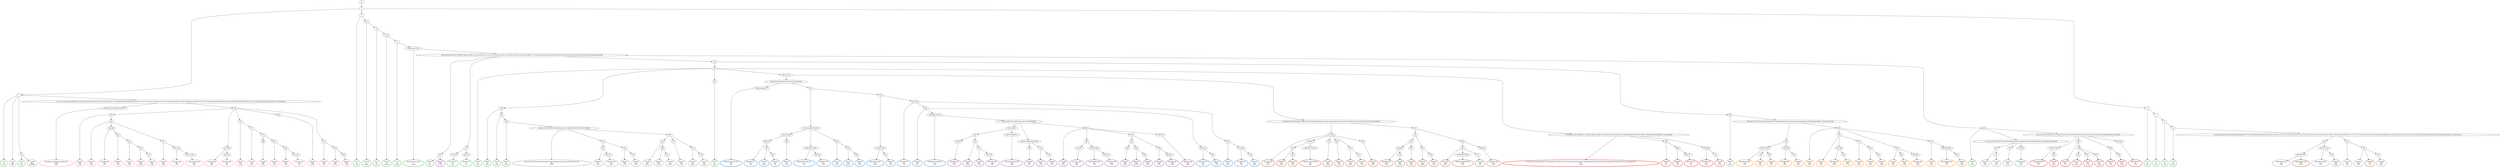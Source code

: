 digraph T {
	{
		rank=same
		347 [penwidth=3,colorscheme=set19,color=3,label="1_P\nP\n5.7%"]
		345 [penwidth=3,colorscheme=set19,color=3,label="3;6_P\nP\n5.3%"]
		343 [penwidth=3,colorscheme=set19,color=3,label="2_P\nP\n7.7%"]
		341 [penwidth=3,colorscheme=set19,color=3,label="10;13_P\nP\n0.28%"]
		339 [penwidth=3,colorscheme=set19,color=3,label="16_P\nP\n1.9%"]
		337 [penwidth=3,colorscheme=set19,color=3,label="17;20_P\nP\n0.23%"]
		335 [penwidth=3,colorscheme=set19,color=3,label="27_P\nP\n0.35%"]
		333 [penwidth=3,colorscheme=set19,color=3,label="29;30;32;35;37;40_P\nP\n0.22%"]
		330 [penwidth=3,colorscheme=set19,color=3,label="265_P\nP\n9%"]
		327 [penwidth=3,colorscheme=set19,color=3,label="277;285_P\nP\n7.9%"]
		325 [penwidth=3,colorscheme=set19,color=3,label="284;291_P\nP\n6%"]
		322 [penwidth=3,colorscheme=set19,color=3,label="283_P\nP\n13%"]
		320 [penwidth=3,colorscheme=set19,color=3,label="290_P\nP\n0.6%"]
		318 [penwidth=3,colorscheme=set19,color=3,label="301_P\nP\n5.5%"]
		316 [penwidth=3,colorscheme=set19,color=3,label="306_P\nP\n5.4%"]
		314 [penwidth=3,colorscheme=set19,color=3,label="297_P\nP\n5.6%"]
		312 [penwidth=3,colorscheme=set19,color=3,label="289_P\nP\n8.5%"]
		310 [penwidth=3,colorscheme=set19,color=3,label="282_P\nP\n5.4%"]
		308 [penwidth=3,colorscheme=set19,color=3,label="4_P\nP\n2.4%"]
		306 [penwidth=3,colorscheme=set19,color=3,label="7_P\nP\n1.1%"]
		304 [penwidth=3,colorscheme=set19,color=3,label="8_P\nP\n2.4%"]
		302 [penwidth=3,colorscheme=set19,color=3,label="12_P\nP\n5.2%"]
		298 [penwidth=3,colorscheme=set19,color=2,label="409;414;423;437_M1\nM1\n8%"]
		293 [penwidth=3,colorscheme=set19,color=2,label="486;493_M1\nM1\n3.3%"]
		291 [penwidth=3,colorscheme=set19,color=2,label="497_M1\nM1\n0.36%"]
		289 [penwidth=3,colorscheme=set19,color=2,label="509_M1\nM1\n5%"]
		287 [penwidth=3,colorscheme=set19,color=2,label="492_M1\nM1\n7.1%"]
		285 [penwidth=3,colorscheme=set19,color=2,label="448;468;477;485_M1\nM1\n1.1%"]
		283 [penwidth=3,colorscheme=set19,color=2,label="496;503_M1\nM1\n8.3%"]
		281 [penwidth=3,colorscheme=set19,color=2,label="461_M1\nM1\n3.1%"]
		279 [penwidth=3,colorscheme=set19,color=2,label="467_M1\nM1\n6.2%"]
		277 [penwidth=3,colorscheme=set19,color=2,label="508_M1\nM1\n6.1%"]
		274 [penwidth=3,colorscheme=set19,color=2,label="435;447;460_M1\nM1\n2.8%"]
		272 [penwidth=3,colorscheme=set19,color=2,label="476_M1\nM1\n13%"]
		270 [penwidth=3,colorscheme=set19,color=2,label="441;446_M1\nM1\n1.5%"]
		268 [penwidth=3,colorscheme=set19,color=2,label="452_M1\nM1\n2%"]
		266 [penwidth=3,colorscheme=set19,color=2,label="459;466;475;484_M1\nM1\n8.6%"]
		264 [penwidth=3,colorscheme=set19,color=2,label="465;474_M1\nM1\n3.3%"]
		262 [penwidth=3,colorscheme=set19,color=2,label="483_M1\nM1\n7.3%"]
		260 [penwidth=3,colorscheme=set19,color=2,label="458_M1\nM1\n2.2%"]
		258 [penwidth=3,colorscheme=set19,color=2,label="473;482_M1\nM1\n1.5%"]
		256 [penwidth=3,colorscheme=set19,color=2,label="490_M1\nM1\n9.6%"]
		253 [penwidth=3,colorscheme=set19,color=8,label="246;249;251;254;269;274;280_M2\nM2\n6.4%"]
		250 [penwidth=3,colorscheme=set19,color=8,label="253_M2\nM2\n4.9%"]
		248 [penwidth=3,colorscheme=set19,color=8,label="261_M2\nM2\n1.9%"]
		246 [penwidth=3,colorscheme=set19,color=8,label="264;268_M2\nM2\n3.2%"]
		244 [penwidth=3,colorscheme=set19,color=8,label="294_M2\nM2\n1.7%"]
		242 [penwidth=3,colorscheme=set19,color=8,label="303_M2\nM2\n4.2%"]
		240 [penwidth=3,colorscheme=set19,color=8,label="309_M2\nM2\n0.42%"]
		238 [penwidth=3,colorscheme=set19,color=8,label="316_M2\nM2\n5.5%"]
		236 [penwidth=3,colorscheme=set19,color=8,label="287_M2\nM2\n2.8%"]
		234 [penwidth=3,colorscheme=set19,color=8,label="293;302_M2\nM2\n3.2%"]
		232 [penwidth=3,colorscheme=set19,color=8,label="308;319;325_M2\nM2\n5.2%"]
		230 [penwidth=3,colorscheme=set19,color=8,label="257;260_M2\nM2\n4.9%"]
		228 [penwidth=3,colorscheme=set19,color=8,label="263;267_M2\nM2\n8%"]
		226 [penwidth=3,colorscheme=set19,color=8,label="259_M2\nM2\n3.2%"]
		224 [penwidth=3,colorscheme=set19,color=8,label="273_M2\nM2\n3.3%"]
		221 [penwidth=3,colorscheme=set19,color=8,label="286_M2\nM2\n5.7%"]
		219 [penwidth=3,colorscheme=set19,color=8,label="292_M2\nM2\n1.6%"]
		217 [penwidth=3,colorscheme=set19,color=8,label="299_M2\nM2\n1.5%"]
		215 [penwidth=3,colorscheme=set19,color=8,label="307;315_M2\nM2\n7.1%"]
		213 [penwidth=3,colorscheme=set19,color=8,label="266_M2\nM2\n6.3%"]
		211 [penwidth=3,colorscheme=set19,color=8,label="272_M2\nM2\n5%"]
		209 [penwidth=3,colorscheme=set19,color=8,label="278_M2\nM2\n6.7%"]
		207 [penwidth=3,colorscheme=set19,color=8,label="298_M2\nM2\n7.2%"]
		206 [penwidth=3,colorscheme=set19,color=9,label="1_M3\nM3\n3.9%"]
		205 [penwidth=3,colorscheme=set19,color=9,label="3;6_M3\nM3\n0.0098%"]
		203 [penwidth=3,colorscheme=set19,color=9,label="324;341;345;365;374;387;395;405;410;427;449;453;495;512;514;525;534;539_M3\nM3\n4.7%"]
		200 [penwidth=3,colorscheme=set19,color=9,label="554_M3\nM3\n1.3%"]
		198 [penwidth=3,colorscheme=set19,color=9,label="569;577_M3\nM3\n5.9%"]
		196 [penwidth=3,colorscheme=set19,color=9,label="562_M3\nM3\n3.7%"]
		194 [penwidth=3,colorscheme=set19,color=9,label="576_M3\nM3\n5.5%"]
		191 [penwidth=3,colorscheme=set19,color=9,label="553_M3\nM3\n2.5%"]
		189 [penwidth=3,colorscheme=set19,color=9,label="568_M3\nM3\n0.37%"]
		187 [penwidth=3,colorscheme=set19,color=9,label="575_M3\nM3\n6.6%"]
		185 [penwidth=3,colorscheme=set19,color=9,label="561_M3\nM3\n5.1%"]
		183 [penwidth=3,colorscheme=set19,color=9,label="567_M3\nM3\n4.6%"]
		181 [penwidth=3,colorscheme=set19,color=9,label="574_M3\nM3\n6.9%"]
		178 [penwidth=3,colorscheme=set19,color=9,label="555_M3\nM3\n1.5%"]
		176 [penwidth=3,colorscheme=set19,color=9,label="571_M3\nM3\n6.1%"]
		174 [penwidth=3,colorscheme=set19,color=9,label="563_M3\nM3\n5.2%"]
		172 [penwidth=3,colorscheme=set19,color=9,label="570;578_M3\nM3\n5.2%"]
		168 [penwidth=3,colorscheme=set19,color=9,label="346;349;356_M3\nM3\n7.8%"]
		166 [penwidth=3,colorscheme=set19,color=9,label="355;367;376_M3\nM3\n1.3%"]
		164 [penwidth=3,colorscheme=set19,color=9,label="380_M3\nM3\n6.9%"]
		162 [penwidth=3,colorscheme=set19,color=9,label="354_M3\nM3\n4%"]
		160 [penwidth=3,colorscheme=set19,color=9,label="366_M3\nM3\n5.3%"]
		158 [penwidth=3,colorscheme=set19,color=9,label="375_M3\nM3\n5.5%"]
		155 [penwidth=3,colorscheme=set19,color=7,label="613;624_M4\nM4\n4.1%"]
		152 [penwidth=3,colorscheme=set19,color=7,label="666_M4\nM4\n4.4%"]
		150 [penwidth=3,colorscheme=set19,color=7,label="681_M4\nM4\n7.2%"]
		148 [penwidth=3,colorscheme=set19,color=7,label="680;691;702;708_M4\nM4\n5.2%"]
		146 [penwidth=3,colorscheme=set19,color=7,label="653_M4\nM4\n5.2%"]
		144 [penwidth=3,colorscheme=set19,color=7,label="665_M4\nM4\n5.5%"]
		142 [penwidth=3,colorscheme=set19,color=7,label="679_M4\nM4\n4.6%"]
		140 [penwidth=3,colorscheme=set19,color=7,label="701_M4\nM4\n7.1%"]
		138 [penwidth=3,colorscheme=set19,color=7,label="690_M4\nM4\n6.9%"]
		133 [penwidth=3,colorscheme=set19,color=7,label="638;664_M4\nM4\n2.4%"]
		131 [penwidth=3,colorscheme=set19,color=7,label="700_M4\nM4\n6.3%"]
		129 [penwidth=3,colorscheme=set19,color=7,label="652_M4\nM4\n6.5%"]
		127 [penwidth=3,colorscheme=set19,color=7,label="651_M4\nM4\n0.65%"]
		125 [penwidth=3,colorscheme=set19,color=7,label="663_M4\nM4\n11%"]
		122 [penwidth=3,colorscheme=set19,color=7,label="637_M4\nM4\n3.6%"]
		120 [penwidth=3,colorscheme=set19,color=7,label="650;662;678;689_M4\nM4\n5.7%"]
		118 [penwidth=3,colorscheme=set19,color=7,label="677_M4\nM4\n6%"]
		116 [penwidth=3,colorscheme=set19,color=7,label="649;661_M4\nM4\n6.1%"]
		115 [penwidth=3,colorscheme=set19,color=7,label="346;349;356_M4\nM4\n0.15%"]
		114 [penwidth=3,colorscheme=set19,color=7,label="366_M4\nM4\n1%"]
		110 [penwidth=3,colorscheme=set19,color=5,label="550;557;565_M5\nM5\n3.2%"]
		108 [penwidth=3,colorscheme=set19,color=5,label="583_M5\nM5\n7.2%"]
		106 [penwidth=3,colorscheme=set19,color=5,label="590_M5\nM5\n8%"]
		104 [penwidth=3,colorscheme=set19,color=5,label="582;589_M5\nM5\n6.5%"]
		102 [penwidth=3,colorscheme=set19,color=5,label="600_M5\nM5\n5.3%"]
		100 [penwidth=3,colorscheme=set19,color=5,label="556_M5\nM5\n3.6%"]
		98 [penwidth=3,colorscheme=set19,color=5,label="564_M5\nM5\n17%"]
		96 [penwidth=3,colorscheme=set19,color=5,label="581;588_M5\nM5\n0.25%"]
		94 [penwidth=3,colorscheme=set19,color=5,label="594_M5\nM5\n7.7%"]
		92 [penwidth=3,colorscheme=set19,color=5,label="587_M5\nM5\n4.2%"]
		90 [penwidth=3,colorscheme=set19,color=5,label="593_M5\nM5\n2.2%"]
		88 [penwidth=3,colorscheme=set19,color=5,label="604_M5\nM5\n6.8%"]
		86 [penwidth=3,colorscheme=set19,color=5,label="572_M5\nM5\n1.4%"]
		84 [penwidth=3,colorscheme=set19,color=5,label="580_M5\nM5\n5.9%"]
		82 [penwidth=3,colorscheme=set19,color=5,label="586;596_M5\nM5\n8.9%"]
		80 [penwidth=3,colorscheme=set19,color=5,label="579_M5\nM5\n4.1%"]
		78 [penwidth=3,colorscheme=set19,color=5,label="585;592;599_M5\nM5\n1.1%"]
		76 [penwidth=3,colorscheme=set19,color=5,label="609_M5\nM5\n6.2%"]
		75 [penwidth=3,colorscheme=set19,color=4,label="265_M6\nM6\n0.17%"]
		70 [penwidth=3,colorscheme=set19,color=4,label="634;657_M6\nM6\n8.1%"]
		68 [penwidth=3,colorscheme=set19,color=4,label="645_M6\nM6\n4.8%"]
		66 [penwidth=3,colorscheme=set19,color=4,label="673_M6\nM6\n4.7%"]
		64 [penwidth=3,colorscheme=set19,color=4,label="685;705_M6\nM6\n5.5%"]
		62 [penwidth=3,colorscheme=set19,color=4,label="627;633;644;672_M6\nM6\n5.5%"]
		59 [penwidth=3,colorscheme=set19,color=4,label="694_M6\nM6\n6%"]
		57 [penwidth=3,colorscheme=set19,color=4,label="704_M6\nM6\n1.2%"]
		55 [penwidth=3,colorscheme=set19,color=4,label="709_M6\nM6\n7.1%"]
		53 [penwidth=3,colorscheme=set19,color=4,label="618_M6\nM6\n6.9%"]
		50 [penwidth=3,colorscheme=set19,color=4,label="631;671_M6\nM6\n8.4%"]
		48 [penwidth=3,colorscheme=set19,color=4,label="642;670;684_M6\nM6\n1.3%"]
		46 [penwidth=3,colorscheme=set19,color=4,label="693;703_M6\nM6\n6.7%"]
		42 [penwidth=3,colorscheme=set19,color=4,label="655_M6\nM6\n6.8%"]
		40 [penwidth=3,colorscheme=set19,color=4,label="669_M6\nM6\n0.77%"]
		38 [penwidth=3,colorscheme=set19,color=4,label="683_M6\nM6\n6.6%"]
		36 [penwidth=3,colorscheme=set19,color=4,label="668_M6\nM6\n7.4%"]
		34 [penwidth=3,colorscheme=set19,color=4,label="682;692_M6\nM6\n6.2%"]
		32 [penwidth=3,colorscheme=set19,color=4,label="640;667_M6\nM6\n5.8%"]
		30 [penwidth=3,colorscheme=set19,color=1,label="313;328;331;336;359;368;377;378;382;392;401;408;411;415;424;429;433;443;456;471;480;489;500;505;516;536;558;573;584;595;597;603;606;611;621;636;648_M7\nM7\n5.6%"]
		28 [penwidth=3,colorscheme=set19,color=1,label="660_M7\nM7\n6%"]
		26 [penwidth=3,colorscheme=set19,color=1,label="688_M7\nM7\n1.4%"]
		24 [penwidth=3,colorscheme=set19,color=1,label="699;707_M7\nM7\n7.1%"]
		22 [penwidth=3,colorscheme=set19,color=1,label="676;698_M7\nM7\n4.5%"]
		20 [penwidth=3,colorscheme=set19,color=1,label="710_M7\nM7\n5.7%"]
		17 [penwidth=3,colorscheme=set19,color=1,label="635;647;659_M7\nM7\n12%"]
		15 [penwidth=3,colorscheme=set19,color=1,label="675_M7\nM7\n6.4%"]
		13 [penwidth=3,colorscheme=set19,color=1,label="646_M7\nM7\n7%"]
		10 [penwidth=3,colorscheme=set19,color=1,label="674_M7\nM7\n6.4%"]
		8 [penwidth=3,colorscheme=set19,color=1,label="687_M7\nM7\n8.7%"]
		6 [penwidth=3,colorscheme=set19,color=1,label="697_M7\nM7\n5.9%"]
		4 [penwidth=3,colorscheme=set19,color=1,label="686_M7\nM7\n7.1%"]
		2 [penwidth=3,colorscheme=set19,color=1,label="696_M7\nM7\n9.4%"]
		0 [penwidth=3,colorscheme=set19,color=1,label="695;706_M7\nM7\n7.2%"]
	}
	350 [label="GL"]
	349 [label="0"]
	348 [label="1"]
	346 [label="3;6"]
	344 [label="2"]
	342 [label="10;13"]
	340 [label="16"]
	338 [label="17;20"]
	336 [label="27"]
	334 [label="29;30;32;35;37;40"]
	332 [label="49;54;58;63;65;67;69;73;75;84;87;88;91;93;95;101;103;105;108;111;113;116;118;122;128;130;131;138;141;145;149;153;156;163;169;171;175;182;185;189;192;199;203;207;209;214;215;216;219;221;222;224;227;236;239;241;243;244;245;250"]
	331 [label="265"]
	329 [label="271"]
	328 [label="277;285"]
	326 [label="284;291"]
	324 [label="276"]
	323 [label="283"]
	321 [label="290"]
	319 [label="301"]
	317 [label="306"]
	315 [label="297"]
	313 [label="289"]
	311 [label="282"]
	309 [label="4"]
	307 [label="7"]
	305 [label="8"]
	303 [label="12"]
	301 [label="305;314;318"]
	300 [label="329;332;339;343;352;363;372;379;393;400;404"]
	299 [label="409;414;423;437"]
	297 [label="413"]
	296 [label="417;422;426;431;436"]
	295 [label="442;462;469"]
	294 [label="486;493"]
	292 [label="497"]
	290 [label="509"]
	288 [label="492"]
	286 [label="448;468;477;485"]
	284 [label="496;503"]
	282 [label="461"]
	280 [label="467"]
	278 [label="508"]
	276 [label="421"]
	275 [label="435;447;460"]
	273 [label="476"]
	271 [label="441;446"]
	269 [label="452"]
	267 [label="459;466;475;484"]
	265 [label="465;474"]
	263 [label="483"]
	261 [label="458"]
	259 [label="473;482"]
	257 [label="490"]
	255 [label="5;9;11;14;18;21;23;24;25;28;31;33;38;42;43;45;47;48;50;51;53;55;57;59;61;64;68;71;74;76;78;80;83;85;94;96;98;100;106;107;110;114;121;123;125;126;129;135;139;142;144;146;148;151;155;158;160;162;165;168;172;174;176;178;180;181;183;186;188;190;191;193;195;198;201;205;210;213;217;218;223;228;229;230;232;234;237;238;240;242"]
	254 [label="246;249;251;254;269;274;280"]
	252 [label="248"]
	251 [label="253"]
	249 [label="261"]
	247 [label="264;268"]
	245 [label="294"]
	243 [label="303"]
	241 [label="309"]
	239 [label="316"]
	237 [label="287"]
	235 [label="293;302"]
	233 [label="308;319;325"]
	231 [label="257;260"]
	229 [label="263;267"]
	227 [label="259"]
	225 [label="273"]
	223 [label="279"]
	222 [label="286"]
	220 [label="292"]
	218 [label="299"]
	216 [label="307;315"]
	214 [label="266"]
	212 [label="272"]
	210 [label="278"]
	208 [label="298"]
	204 [label="324;341;345;365;374;387;395;405;410;427;449;453;495;512;514;525;534;539"]
	202 [label="544"]
	201 [label="554"]
	199 [label="569;577"]
	197 [label="562"]
	195 [label="576"]
	193 [label="548"]
	192 [label="553"]
	190 [label="568"]
	188 [label="575"]
	186 [label="561"]
	184 [label="567"]
	182 [label="574"]
	180 [label="311;321;330;347;350;357;370;381;384;388;418;432;438;454;463;472;481;499;504;515;526;528;535;538;549"]
	179 [label="555"]
	177 [label="571"]
	175 [label="563"]
	173 [label="570;578"]
	171 [label="15;19;22;26;34;36;39;41;44;46;52;56;60;62;66;70;72;77;79;81;82;86;89;90;92;97;99;102;104;109;112;115;117;119;120;124;127;132;133;134;136;137;140;143;147;150;152;154;157;159;161;164;166;167;170;173;177;179;184;187;194;196;197;200;202;204;206;208;211;212;220;225;226;231;233;235;247;252;255;256;258;262;270;275;281;288;295;300;310;317;320;326;334"]
	170 [label="342"]
	169 [label="346;349;356"]
	167 [label="355;367;376"]
	165 [label="380"]
	163 [label="354"]
	161 [label="366"]
	159 [label="375"]
	157 [label="323;340;344;348;353;360;364;369;373;383;386;394;399;406;416;430;434;440;445;451;457;487;501;506;517;521;527;529;537;543;546;552;566;601"]
	156 [label="613;624"]
	154 [label="639;654"]
	153 [label="666"]
	151 [label="681"]
	149 [label="680;691;702;708"]
	147 [label="653"]
	145 [label="665"]
	143 [label="679"]
	141 [label="701"]
	139 [label="690"]
	137 [label="617"]
	136 [label="623"]
	135 [label="629"]
	134 [label="638;664"]
	132 [label="700"]
	130 [label="652"]
	128 [label="651"]
	126 [label="663"]
	124 [label="628"]
	123 [label="637"]
	121 [label="650;662;678;689"]
	119 [label="677"]
	117 [label="649;661"]
	113 [label="296;322;327;333;338;351;362;385;390;391;396;398;402;407;412;420;425;439;444;464;470;479;488;494;498;511;524;531;533;542"]
	112 [label="545"]
	111 [label="550;557;565"]
	109 [label="583"]
	107 [label="590"]
	105 [label="582;589"]
	103 [label="600"]
	101 [label="556"]
	99 [label="564"]
	97 [label="581;588"]
	95 [label="594"]
	93 [label="587"]
	91 [label="593"]
	89 [label="604"]
	87 [label="572"]
	85 [label="580"]
	83 [label="586;596"]
	81 [label="579"]
	79 [label="585;592;599"]
	77 [label="609"]
	74 [label="491;502;507;513;518;519;522;541;547;560;598;605"]
	73 [label="607;610;615"]
	72 [label="620"]
	71 [label="634;657"]
	69 [label="645"]
	67 [label="673"]
	65 [label="685;705"]
	63 [label="627;633;644;672"]
	61 [label="614;619;626;632;643;656"]
	60 [label="694"]
	58 [label="704"]
	56 [label="709"]
	54 [label="618"]
	52 [label="625"]
	51 [label="631;671"]
	49 [label="642;670;684"]
	47 [label="693;703"]
	45 [label="630"]
	44 [label="641"]
	43 [label="655"]
	41 [label="669"]
	39 [label="683"]
	37 [label="668"]
	35 [label="682;692"]
	33 [label="640;667"]
	31 [label="313;328;331;336;359;368;377;378;382;392;401;408;411;415;424;429;433;443;456;471;480;489;500;505;516;536;558;573;584;595;597;603;606;611;621;636;648"]
	29 [label="660"]
	27 [label="688"]
	25 [label="699;707"]
	23 [label="676;698"]
	21 [label="710"]
	19 [label="304;312;335;337;358;361;371;389;397;403;419;428;450;455;478;510;520;523;530;532;540;551;559;591;602;608;612;616;622"]
	18 [label="635;647;659"]
	16 [label="675"]
	14 [label="646"]
	12 [label="658"]
	11 [label="674"]
	9 [label="687"]
	7 [label="697"]
	5 [label="686"]
	3 [label="696"]
	1 [label="695;706"]
	350 -> 349
	349 -> 348
	349 -> 344
	349 -> 309
	348 -> 347
	348 -> 346
	348 -> 255
	348 -> 206
	346 -> 345
	346 -> 205
	344 -> 343
	344 -> 342
	342 -> 341
	342 -> 340
	340 -> 339
	340 -> 338
	338 -> 337
	338 -> 336
	336 -> 335
	336 -> 334
	334 -> 333
	334 -> 332
	332 -> 331
	332 -> 329
	332 -> 324
	332 -> 311
	331 -> 330
	331 -> 75
	329 -> 328
	329 -> 326
	328 -> 327
	326 -> 325
	324 -> 323
	324 -> 313
	323 -> 322
	323 -> 321
	323 -> 315
	323 -> 301
	323 -> 31
	321 -> 320
	321 -> 319
	319 -> 318
	319 -> 317
	317 -> 316
	317 -> 204
	315 -> 314
	313 -> 312
	313 -> 113
	311 -> 310
	311 -> 180
	311 -> 19
	309 -> 308
	309 -> 307
	307 -> 306
	307 -> 305
	305 -> 304
	305 -> 303
	303 -> 302
	303 -> 171
	301 -> 300
	301 -> 157
	300 -> 299
	300 -> 297
	299 -> 298
	297 -> 296
	297 -> 276
	296 -> 295
	296 -> 286
	296 -> 282
	295 -> 294
	295 -> 288
	294 -> 293
	294 -> 292
	292 -> 291
	292 -> 290
	290 -> 289
	288 -> 287
	286 -> 285
	286 -> 284
	284 -> 283
	282 -> 281
	282 -> 280
	280 -> 279
	280 -> 278
	278 -> 277
	276 -> 275
	276 -> 271
	275 -> 274
	275 -> 273
	273 -> 272
	271 -> 270
	271 -> 269
	271 -> 261
	269 -> 268
	269 -> 267
	269 -> 265
	267 -> 266
	267 -> 74
	265 -> 264
	265 -> 263
	263 -> 262
	261 -> 260
	261 -> 259
	259 -> 258
	259 -> 257
	257 -> 256
	255 -> 254
	255 -> 252
	254 -> 253
	252 -> 251
	252 -> 231
	252 -> 227
	252 -> 214
	252 -> 212
	251 -> 250
	251 -> 249
	249 -> 248
	249 -> 247
	249 -> 237
	247 -> 246
	247 -> 245
	245 -> 244
	245 -> 243
	243 -> 242
	243 -> 241
	241 -> 240
	241 -> 239
	239 -> 238
	237 -> 236
	237 -> 235
	235 -> 234
	235 -> 233
	233 -> 232
	231 -> 230
	231 -> 229
	229 -> 228
	227 -> 226
	227 -> 225
	225 -> 224
	225 -> 223
	223 -> 222
	223 -> 220
	222 -> 221
	220 -> 219
	220 -> 218
	218 -> 217
	218 -> 216
	216 -> 215
	214 -> 213
	212 -> 211
	212 -> 210
	210 -> 209
	210 -> 208
	208 -> 207
	204 -> 203
	204 -> 202
	204 -> 193
	202 -> 201
	202 -> 197
	201 -> 200
	201 -> 199
	199 -> 198
	197 -> 196
	197 -> 195
	195 -> 194
	193 -> 192
	193 -> 186
	193 -> 184
	192 -> 191
	192 -> 190
	190 -> 189
	190 -> 188
	188 -> 187
	186 -> 185
	184 -> 183
	184 -> 182
	182 -> 181
	180 -> 179
	180 -> 175
	180 -> 173
	179 -> 178
	179 -> 177
	177 -> 176
	175 -> 174
	173 -> 172
	171 -> 170
	171 -> 163
	170 -> 169
	170 -> 167
	169 -> 168
	169 -> 115
	167 -> 166
	167 -> 165
	165 -> 164
	163 -> 162
	163 -> 161
	161 -> 160
	161 -> 159
	161 -> 114
	159 -> 158
	157 -> 156
	157 -> 137
	156 -> 155
	156 -> 154
	156 -> 147
	156 -> 145
	156 -> 143
	156 -> 139
	154 -> 153
	154 -> 149
	153 -> 152
	153 -> 151
	151 -> 150
	149 -> 148
	147 -> 146
	145 -> 144
	143 -> 142
	143 -> 141
	141 -> 140
	139 -> 138
	137 -> 136
	137 -> 124
	136 -> 135
	136 -> 128
	135 -> 134
	135 -> 130
	134 -> 133
	134 -> 132
	132 -> 131
	130 -> 129
	128 -> 127
	128 -> 126
	126 -> 125
	124 -> 123
	124 -> 117
	123 -> 122
	123 -> 121
	123 -> 119
	121 -> 120
	119 -> 118
	117 -> 116
	113 -> 112
	113 -> 101
	112 -> 111
	112 -> 105
	111 -> 110
	111 -> 109
	111 -> 107
	109 -> 108
	107 -> 106
	105 -> 104
	105 -> 103
	103 -> 102
	101 -> 100
	101 -> 99
	101 -> 87
	101 -> 81
	99 -> 98
	99 -> 97
	99 -> 93
	97 -> 96
	97 -> 95
	95 -> 94
	93 -> 92
	93 -> 91
	91 -> 90
	91 -> 89
	89 -> 88
	87 -> 86
	87 -> 85
	87 -> 83
	85 -> 84
	83 -> 82
	81 -> 80
	81 -> 79
	79 -> 78
	79 -> 77
	77 -> 76
	74 -> 73
	74 -> 61
	74 -> 54
	73 -> 72
	73 -> 63
	72 -> 71
	72 -> 69
	71 -> 70
	69 -> 68
	69 -> 67
	67 -> 66
	67 -> 65
	65 -> 64
	63 -> 62
	61 -> 60
	61 -> 58
	60 -> 59
	58 -> 57
	58 -> 56
	56 -> 55
	54 -> 53
	54 -> 52
	54 -> 45
	54 -> 33
	52 -> 51
	52 -> 49
	51 -> 50
	49 -> 48
	49 -> 47
	47 -> 46
	45 -> 44
	45 -> 37
	44 -> 43
	44 -> 41
	43 -> 42
	41 -> 40
	41 -> 39
	39 -> 38
	37 -> 36
	37 -> 35
	35 -> 34
	33 -> 32
	31 -> 30
	31 -> 29
	31 -> 23
	29 -> 28
	29 -> 27
	27 -> 26
	27 -> 25
	25 -> 24
	23 -> 22
	23 -> 21
	21 -> 20
	19 -> 18
	19 -> 14
	19 -> 5
	19 -> 1
	18 -> 17
	18 -> 16
	16 -> 15
	14 -> 13
	14 -> 12
	12 -> 11
	12 -> 9
	12 -> 7
	11 -> 10
	9 -> 8
	7 -> 6
	5 -> 4
	5 -> 3
	3 -> 2
	1 -> 0
}
